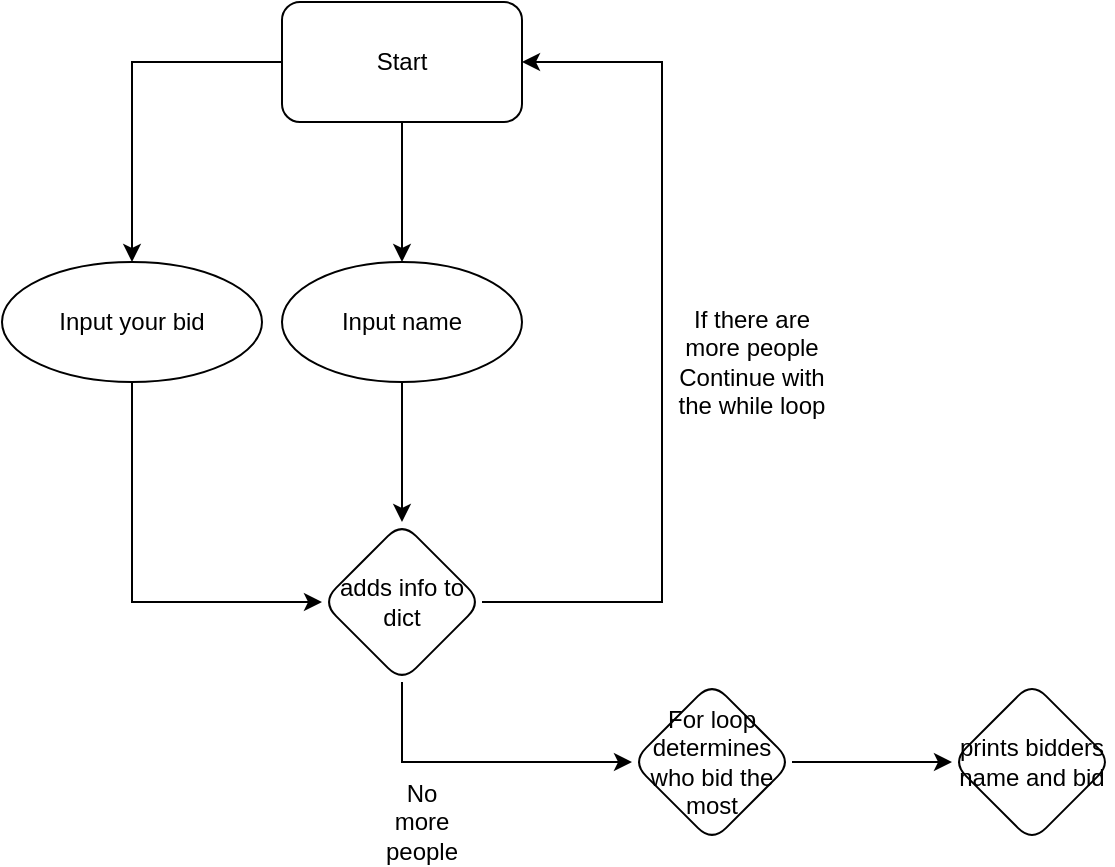 <mxfile version="14.4.9" type="github">
  <diagram id="I5L6HJqoxFs4igtn9-ye" name="Page-1">
    <mxGraphModel dx="868" dy="482" grid="1" gridSize="10" guides="1" tooltips="1" connect="1" arrows="1" fold="1" page="1" pageScale="1" pageWidth="850" pageHeight="1100" math="0" shadow="0">
      <root>
        <mxCell id="0" />
        <mxCell id="1" parent="0" />
        <mxCell id="4aztvtjlA2lsHuUG9XYK-3" value="" style="edgeStyle=orthogonalEdgeStyle;rounded=0;orthogonalLoop=1;jettySize=auto;html=1;" edge="1" parent="1" source="4aztvtjlA2lsHuUG9XYK-1" target="4aztvtjlA2lsHuUG9XYK-2">
          <mxGeometry relative="1" as="geometry" />
        </mxCell>
        <mxCell id="4aztvtjlA2lsHuUG9XYK-5" value="" style="edgeStyle=orthogonalEdgeStyle;rounded=0;orthogonalLoop=1;jettySize=auto;html=1;" edge="1" parent="1" source="4aztvtjlA2lsHuUG9XYK-1" target="4aztvtjlA2lsHuUG9XYK-4">
          <mxGeometry relative="1" as="geometry" />
        </mxCell>
        <mxCell id="4aztvtjlA2lsHuUG9XYK-1" value="Start" style="rounded=1;whiteSpace=wrap;html=1;" vertex="1" parent="1">
          <mxGeometry x="210" width="120" height="60" as="geometry" />
        </mxCell>
        <mxCell id="4aztvtjlA2lsHuUG9XYK-7" value="" style="edgeStyle=orthogonalEdgeStyle;rounded=0;orthogonalLoop=1;jettySize=auto;html=1;" edge="1" parent="1" source="4aztvtjlA2lsHuUG9XYK-2" target="4aztvtjlA2lsHuUG9XYK-6">
          <mxGeometry relative="1" as="geometry" />
        </mxCell>
        <mxCell id="4aztvtjlA2lsHuUG9XYK-2" value="Input name" style="ellipse;whiteSpace=wrap;html=1;rounded=1;" vertex="1" parent="1">
          <mxGeometry x="210" y="130" width="120" height="60" as="geometry" />
        </mxCell>
        <mxCell id="4aztvtjlA2lsHuUG9XYK-8" style="edgeStyle=orthogonalEdgeStyle;rounded=0;orthogonalLoop=1;jettySize=auto;html=1;entryX=0;entryY=0.5;entryDx=0;entryDy=0;" edge="1" parent="1" source="4aztvtjlA2lsHuUG9XYK-4" target="4aztvtjlA2lsHuUG9XYK-6">
          <mxGeometry relative="1" as="geometry">
            <mxPoint x="200" y="320" as="targetPoint" />
            <Array as="points">
              <mxPoint x="135" y="300" />
            </Array>
          </mxGeometry>
        </mxCell>
        <mxCell id="4aztvtjlA2lsHuUG9XYK-4" value="Input your bid" style="ellipse;whiteSpace=wrap;html=1;rounded=1;" vertex="1" parent="1">
          <mxGeometry x="70" y="130" width="130" height="60" as="geometry" />
        </mxCell>
        <mxCell id="4aztvtjlA2lsHuUG9XYK-9" value="" style="edgeStyle=orthogonalEdgeStyle;rounded=0;orthogonalLoop=1;jettySize=auto;html=1;entryX=1;entryY=0.5;entryDx=0;entryDy=0;" edge="1" parent="1" source="4aztvtjlA2lsHuUG9XYK-6" target="4aztvtjlA2lsHuUG9XYK-1">
          <mxGeometry relative="1" as="geometry">
            <mxPoint x="400" y="30" as="targetPoint" />
            <Array as="points">
              <mxPoint x="400" y="300" />
              <mxPoint x="400" y="30" />
            </Array>
          </mxGeometry>
        </mxCell>
        <mxCell id="4aztvtjlA2lsHuUG9XYK-12" value="" style="edgeStyle=orthogonalEdgeStyle;rounded=0;orthogonalLoop=1;jettySize=auto;html=1;" edge="1" parent="1" source="4aztvtjlA2lsHuUG9XYK-6" target="4aztvtjlA2lsHuUG9XYK-11">
          <mxGeometry relative="1" as="geometry">
            <Array as="points">
              <mxPoint x="270" y="380" />
            </Array>
          </mxGeometry>
        </mxCell>
        <mxCell id="4aztvtjlA2lsHuUG9XYK-6" value="adds info to dict" style="rhombus;whiteSpace=wrap;html=1;rounded=1;" vertex="1" parent="1">
          <mxGeometry x="230" y="260" width="80" height="80" as="geometry" />
        </mxCell>
        <mxCell id="4aztvtjlA2lsHuUG9XYK-10" value="If there are more people&lt;br&gt;Continue with the while loop" style="text;html=1;strokeColor=none;fillColor=none;align=center;verticalAlign=middle;whiteSpace=wrap;rounded=0;" vertex="1" parent="1">
          <mxGeometry x="400" y="130" width="90" height="100" as="geometry" />
        </mxCell>
        <mxCell id="4aztvtjlA2lsHuUG9XYK-16" value="" style="edgeStyle=orthogonalEdgeStyle;rounded=0;orthogonalLoop=1;jettySize=auto;html=1;" edge="1" parent="1" source="4aztvtjlA2lsHuUG9XYK-11" target="4aztvtjlA2lsHuUG9XYK-15">
          <mxGeometry relative="1" as="geometry" />
        </mxCell>
        <mxCell id="4aztvtjlA2lsHuUG9XYK-11" value="For loop&lt;br&gt;determines&lt;br&gt;who bid the most" style="rhombus;whiteSpace=wrap;html=1;rounded=1;" vertex="1" parent="1">
          <mxGeometry x="385" y="340" width="80" height="80" as="geometry" />
        </mxCell>
        <mxCell id="4aztvtjlA2lsHuUG9XYK-13" value="No more people" style="text;html=1;strokeColor=none;fillColor=none;align=center;verticalAlign=middle;whiteSpace=wrap;rounded=0;" vertex="1" parent="1">
          <mxGeometry x="260" y="400" width="40" height="20" as="geometry" />
        </mxCell>
        <mxCell id="4aztvtjlA2lsHuUG9XYK-15" value="prints bidders&lt;br&gt;name and bid" style="rhombus;whiteSpace=wrap;html=1;rounded=1;" vertex="1" parent="1">
          <mxGeometry x="545" y="340" width="80" height="80" as="geometry" />
        </mxCell>
      </root>
    </mxGraphModel>
  </diagram>
</mxfile>
